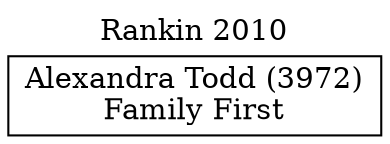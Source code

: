 // House preference flow
digraph "Alexandra Todd (3972)_Rankin_2010" {
	graph [label="Rankin 2010" labelloc=t mclimit=10]
	node [shape=box]
	"Alexandra Todd (3972)" [label="Alexandra Todd (3972)
Family First"]
}
